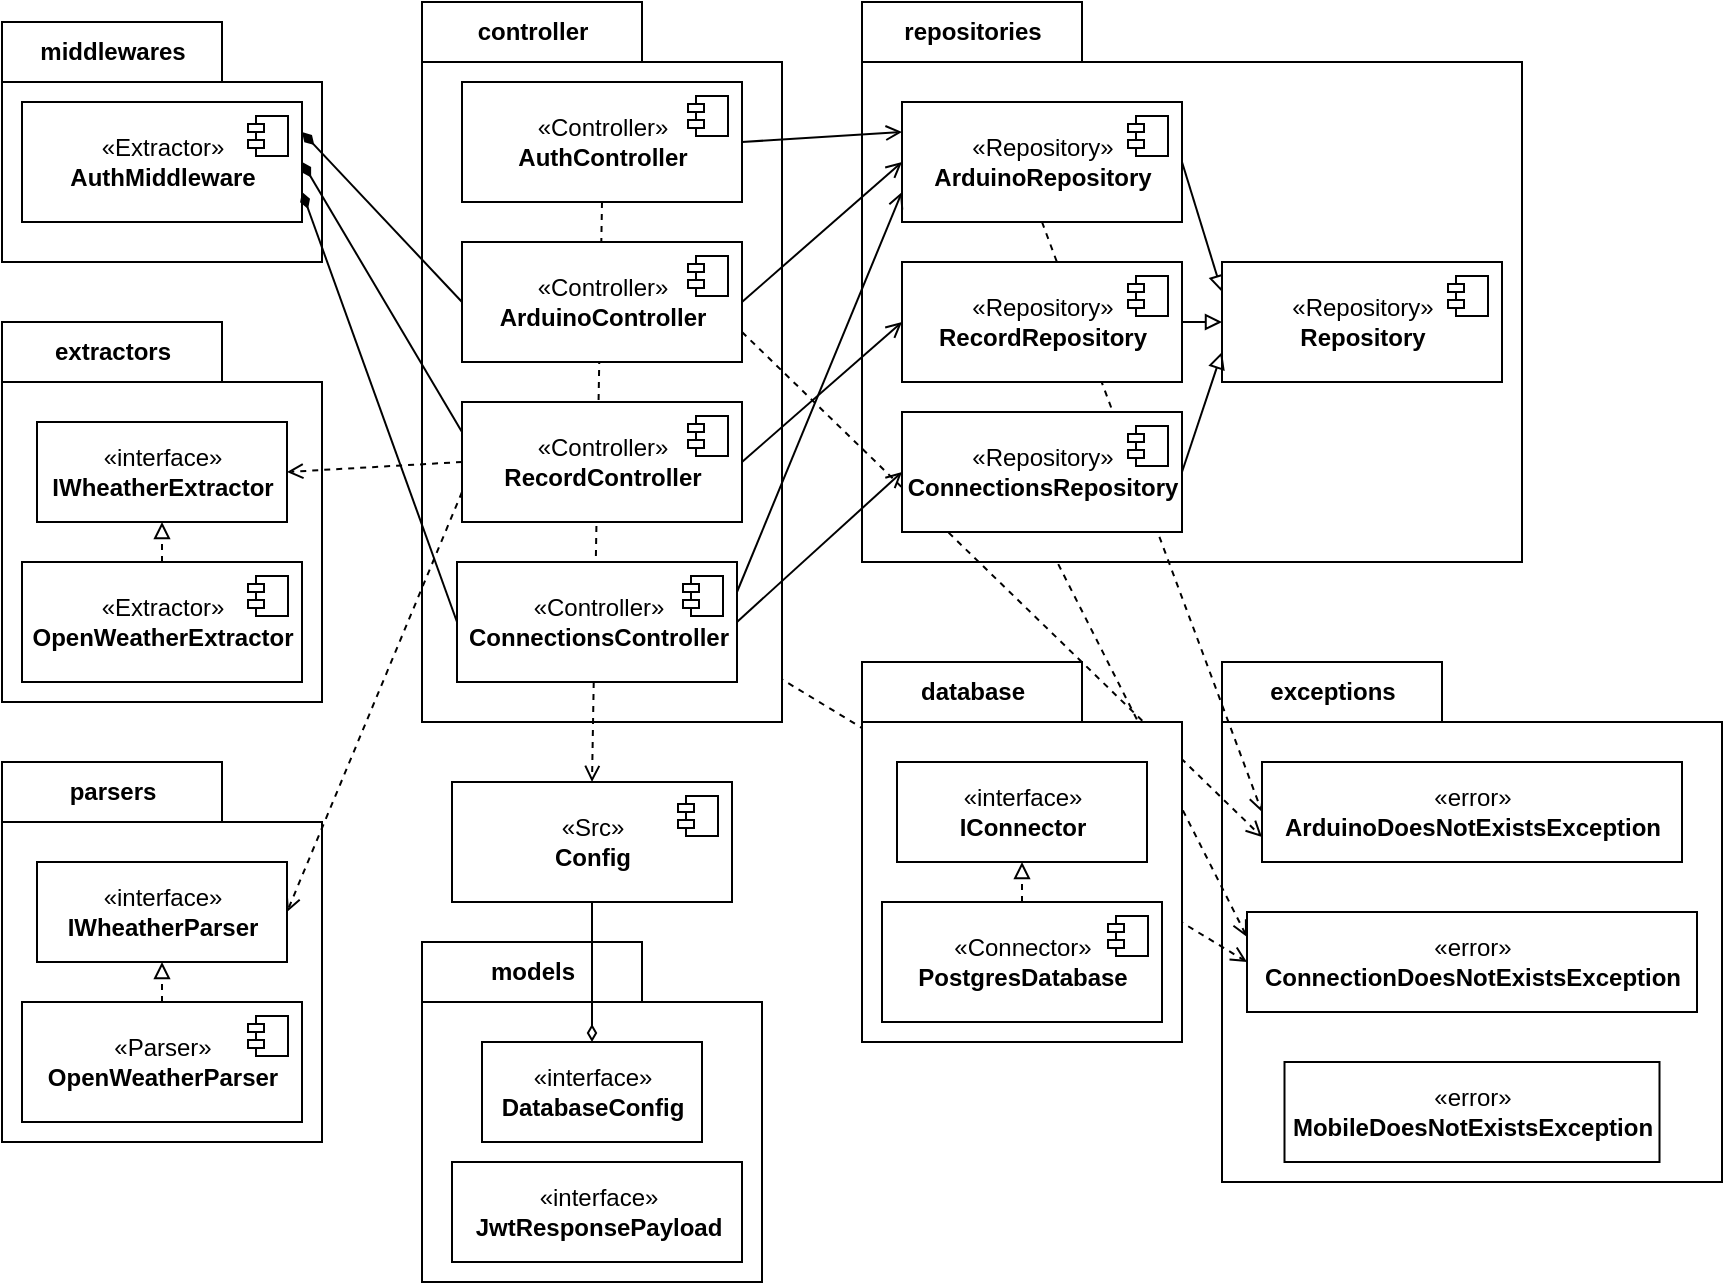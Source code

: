 <mxfile version="20.6.0" type="github">
  <diagram id="eqwL3PuyM8vPTdLs0j7_" name="Página-1">
    <mxGraphModel dx="1574" dy="857" grid="1" gridSize="10" guides="1" tooltips="1" connect="1" arrows="1" fold="1" page="1" pageScale="1" pageWidth="827" pageHeight="1169" math="0" shadow="0">
      <root>
        <mxCell id="0" />
        <mxCell id="1" parent="0" />
        <mxCell id="IN1cCxKcMP8BVI4Gp-H8-11" value="exceptions" style="shape=folder;fontStyle=1;tabWidth=110;tabHeight=30;tabPosition=left;html=1;boundedLbl=1;labelInHeader=1;container=0;collapsible=0;" parent="1" vertex="1">
          <mxGeometry x="620" y="380" width="250" height="260" as="geometry" />
        </mxCell>
        <mxCell id="IN1cCxKcMP8BVI4Gp-H8-20" style="edgeStyle=none;rounded=0;orthogonalLoop=1;jettySize=auto;html=1;exitX=0.5;exitY=1;exitDx=0;exitDy=0;entryX=0;entryY=0.25;entryDx=0;entryDy=0;dashed=1;endArrow=open;endFill=0;" parent="1" source="IN1cCxKcMP8BVI4Gp-H8-5" target="IN1cCxKcMP8BVI4Gp-H8-13" edge="1">
          <mxGeometry relative="1" as="geometry" />
        </mxCell>
        <mxCell id="IN1cCxKcMP8BVI4Gp-H8-19" style="edgeStyle=none;rounded=0;orthogonalLoop=1;jettySize=auto;html=1;exitX=1;exitY=0.75;exitDx=0;exitDy=0;entryX=0;entryY=0.5;entryDx=0;entryDy=0;dashed=1;endArrow=open;endFill=0;" parent="1" source="IN1cCxKcMP8BVI4Gp-H8-1" target="IN1cCxKcMP8BVI4Gp-H8-13" edge="1">
          <mxGeometry relative="1" as="geometry" />
        </mxCell>
        <mxCell id="LjDpb7JX_sXkQh5hrzfM-50" value="models" style="shape=folder;fontStyle=1;tabWidth=110;tabHeight=30;tabPosition=left;html=1;boundedLbl=1;labelInHeader=1;container=0;collapsible=0;" parent="1" vertex="1">
          <mxGeometry x="220" y="520" width="170" height="170" as="geometry" />
        </mxCell>
        <mxCell id="LjDpb7JX_sXkQh5hrzfM-40" value="middlewares" style="shape=folder;fontStyle=1;tabWidth=110;tabHeight=30;tabPosition=left;html=1;boundedLbl=1;labelInHeader=1;container=0;collapsible=0;" parent="1" vertex="1">
          <mxGeometry x="10" y="60" width="160" height="120" as="geometry" />
        </mxCell>
        <mxCell id="LjDpb7JX_sXkQh5hrzfM-34" value="parsers" style="shape=folder;fontStyle=1;tabWidth=110;tabHeight=30;tabPosition=left;html=1;boundedLbl=1;labelInHeader=1;container=0;collapsible=0;" parent="1" vertex="1">
          <mxGeometry x="10" y="430" width="160" height="190" as="geometry" />
        </mxCell>
        <mxCell id="LjDpb7JX_sXkQh5hrzfM-28" value="extractors" style="shape=folder;fontStyle=1;tabWidth=110;tabHeight=30;tabPosition=left;html=1;boundedLbl=1;labelInHeader=1;container=0;collapsible=0;" parent="1" vertex="1">
          <mxGeometry x="10" y="210" width="160" height="190" as="geometry" />
        </mxCell>
        <mxCell id="LjDpb7JX_sXkQh5hrzfM-2" value="controller" style="shape=folder;fontStyle=1;tabWidth=110;tabHeight=30;tabPosition=left;html=1;boundedLbl=1;labelInHeader=1;container=0;collapsible=0;" parent="1" vertex="1">
          <mxGeometry x="220" y="50" width="180" height="360" as="geometry" />
        </mxCell>
        <mxCell id="LjDpb7JX_sXkQh5hrzfM-6" value="&lt;div&gt;repositories&lt;/div&gt;" style="shape=folder;fontStyle=1;tabWidth=110;tabHeight=30;tabPosition=left;html=1;boundedLbl=1;labelInHeader=1;container=0;collapsible=0;" parent="1" vertex="1">
          <mxGeometry x="440" y="50" width="330" height="280" as="geometry" />
        </mxCell>
        <mxCell id="LjDpb7JX_sXkQh5hrzfM-10" style="rounded=0;orthogonalLoop=1;jettySize=auto;html=1;exitX=1;exitY=0.5;exitDx=0;exitDy=0;entryX=0;entryY=0.25;entryDx=0;entryDy=0;endArrow=open;endFill=0;" parent="1" source="LjDpb7JX_sXkQh5hrzfM-4" target="LjDpb7JX_sXkQh5hrzfM-8" edge="1">
          <mxGeometry relative="1" as="geometry" />
        </mxCell>
        <mxCell id="LjDpb7JX_sXkQh5hrzfM-3" value="" style="html=1;strokeColor=none;resizeWidth=1;resizeHeight=1;fillColor=none;part=1;connectable=0;allowArrows=0;deletable=0;" parent="1" vertex="1">
          <mxGeometry x="93" y="76" width="320" height="168" as="geometry">
            <mxPoint y="30" as="offset" />
          </mxGeometry>
        </mxCell>
        <mxCell id="LjDpb7JX_sXkQh5hrzfM-49" style="edgeStyle=none;rounded=0;orthogonalLoop=1;jettySize=auto;html=1;exitX=0.5;exitY=1;exitDx=0;exitDy=0;entryX=0.5;entryY=0;entryDx=0;entryDy=0;endArrow=open;endFill=0;dashed=1;" parent="1" source="LjDpb7JX_sXkQh5hrzfM-4" target="LjDpb7JX_sXkQh5hrzfM-47" edge="1">
          <mxGeometry relative="1" as="geometry" />
        </mxCell>
        <mxCell id="LjDpb7JX_sXkQh5hrzfM-4" value="«Controller»&lt;br&gt;&lt;b&gt;AuthController&lt;/b&gt;" style="html=1;dropTarget=0;" parent="1" vertex="1">
          <mxGeometry x="240" y="90" width="140" height="60" as="geometry" />
        </mxCell>
        <mxCell id="LjDpb7JX_sXkQh5hrzfM-5" value="" style="shape=module;jettyWidth=8;jettyHeight=4;" parent="LjDpb7JX_sXkQh5hrzfM-4" vertex="1">
          <mxGeometry x="1" width="20" height="20" relative="1" as="geometry">
            <mxPoint x="-27" y="7" as="offset" />
          </mxGeometry>
        </mxCell>
        <mxCell id="LjDpb7JX_sXkQh5hrzfM-7" value="" style="html=1;strokeColor=none;resizeWidth=1;resizeHeight=1;fillColor=none;part=1;connectable=0;allowArrows=0;deletable=0;" parent="1" vertex="1">
          <mxGeometry x="460" y="72" width="320" height="168" as="geometry">
            <mxPoint y="30" as="offset" />
          </mxGeometry>
        </mxCell>
        <mxCell id="LjDpb7JX_sXkQh5hrzfM-16" style="rounded=0;orthogonalLoop=1;jettySize=auto;html=1;exitX=1;exitY=0.5;exitDx=0;exitDy=0;entryX=0;entryY=0.25;entryDx=0;entryDy=0;endArrow=block;endFill=0;" parent="1" source="LjDpb7JX_sXkQh5hrzfM-8" target="LjDpb7JX_sXkQh5hrzfM-14" edge="1">
          <mxGeometry relative="1" as="geometry" />
        </mxCell>
        <mxCell id="IN1cCxKcMP8BVI4Gp-H8-17" style="edgeStyle=none;rounded=0;orthogonalLoop=1;jettySize=auto;html=1;exitX=0.5;exitY=1;exitDx=0;exitDy=0;entryX=0;entryY=0.5;entryDx=0;entryDy=0;dashed=1;endArrow=open;endFill=0;" parent="1" source="LjDpb7JX_sXkQh5hrzfM-8" target="IN1cCxKcMP8BVI4Gp-H8-12" edge="1">
          <mxGeometry relative="1" as="geometry" />
        </mxCell>
        <mxCell id="LjDpb7JX_sXkQh5hrzfM-8" value="«Repository»&lt;br&gt;&lt;b&gt;ArduinoRepository&lt;/b&gt;" style="html=1;dropTarget=0;" parent="1" vertex="1">
          <mxGeometry x="460" y="100" width="140" height="60" as="geometry" />
        </mxCell>
        <mxCell id="LjDpb7JX_sXkQh5hrzfM-9" value="" style="shape=module;jettyWidth=8;jettyHeight=4;" parent="LjDpb7JX_sXkQh5hrzfM-8" vertex="1">
          <mxGeometry x="1" width="20" height="20" relative="1" as="geometry">
            <mxPoint x="-27" y="7" as="offset" />
          </mxGeometry>
        </mxCell>
        <mxCell id="LjDpb7JX_sXkQh5hrzfM-14" value="«Repository»&lt;br&gt;&lt;b&gt;Repository&lt;/b&gt;" style="html=1;dropTarget=0;" parent="1" vertex="1">
          <mxGeometry x="620" y="180" width="140" height="60" as="geometry" />
        </mxCell>
        <mxCell id="LjDpb7JX_sXkQh5hrzfM-15" value="" style="shape=module;jettyWidth=8;jettyHeight=4;" parent="LjDpb7JX_sXkQh5hrzfM-14" vertex="1">
          <mxGeometry x="1" width="20" height="20" relative="1" as="geometry">
            <mxPoint x="-27" y="7" as="offset" />
          </mxGeometry>
        </mxCell>
        <mxCell id="LjDpb7JX_sXkQh5hrzfM-19" style="rounded=0;orthogonalLoop=1;jettySize=auto;html=1;exitX=1;exitY=0.5;exitDx=0;exitDy=0;entryX=0;entryY=0.5;entryDx=0;entryDy=0;endArrow=block;endFill=0;" parent="1" source="LjDpb7JX_sXkQh5hrzfM-17" target="LjDpb7JX_sXkQh5hrzfM-14" edge="1">
          <mxGeometry relative="1" as="geometry" />
        </mxCell>
        <mxCell id="LjDpb7JX_sXkQh5hrzfM-17" value="«Repository»&lt;br&gt;&lt;b&gt;RecordRepository&lt;/b&gt;" style="html=1;dropTarget=0;" parent="1" vertex="1">
          <mxGeometry x="460" y="180" width="140" height="60" as="geometry" />
        </mxCell>
        <mxCell id="LjDpb7JX_sXkQh5hrzfM-18" value="" style="shape=module;jettyWidth=8;jettyHeight=4;" parent="LjDpb7JX_sXkQh5hrzfM-17" vertex="1">
          <mxGeometry x="1" width="20" height="20" relative="1" as="geometry">
            <mxPoint x="-27" y="7" as="offset" />
          </mxGeometry>
        </mxCell>
        <mxCell id="LjDpb7JX_sXkQh5hrzfM-22" style="edgeStyle=none;rounded=0;orthogonalLoop=1;jettySize=auto;html=1;exitX=1;exitY=0.5;exitDx=0;exitDy=0;entryX=0;entryY=0.5;entryDx=0;entryDy=0;endArrow=open;endFill=0;" parent="1" source="LjDpb7JX_sXkQh5hrzfM-20" target="LjDpb7JX_sXkQh5hrzfM-8" edge="1">
          <mxGeometry relative="1" as="geometry" />
        </mxCell>
        <mxCell id="LjDpb7JX_sXkQh5hrzfM-45" style="edgeStyle=none;rounded=0;orthogonalLoop=1;jettySize=auto;html=1;exitX=0;exitY=0.5;exitDx=0;exitDy=0;entryX=1;entryY=0.25;entryDx=0;entryDy=0;endArrow=diamondThin;endFill=1;" parent="1" source="LjDpb7JX_sXkQh5hrzfM-20" target="LjDpb7JX_sXkQh5hrzfM-43" edge="1">
          <mxGeometry relative="1" as="geometry" />
        </mxCell>
        <mxCell id="IN1cCxKcMP8BVI4Gp-H8-16" style="edgeStyle=none;rounded=0;orthogonalLoop=1;jettySize=auto;html=1;exitX=1;exitY=0.75;exitDx=0;exitDy=0;entryX=0;entryY=0.75;entryDx=0;entryDy=0;endArrow=open;endFill=0;dashed=1;" parent="1" source="LjDpb7JX_sXkQh5hrzfM-20" target="IN1cCxKcMP8BVI4Gp-H8-12" edge="1">
          <mxGeometry relative="1" as="geometry" />
        </mxCell>
        <mxCell id="LjDpb7JX_sXkQh5hrzfM-20" value="«Controller»&lt;br&gt;&lt;b&gt;ArduinoController&lt;/b&gt;" style="html=1;dropTarget=0;" parent="1" vertex="1">
          <mxGeometry x="240" y="170" width="140" height="60" as="geometry" />
        </mxCell>
        <mxCell id="LjDpb7JX_sXkQh5hrzfM-21" value="" style="shape=module;jettyWidth=8;jettyHeight=4;" parent="LjDpb7JX_sXkQh5hrzfM-20" vertex="1">
          <mxGeometry x="1" width="20" height="20" relative="1" as="geometry">
            <mxPoint x="-27" y="7" as="offset" />
          </mxGeometry>
        </mxCell>
        <mxCell id="LjDpb7JX_sXkQh5hrzfM-25" style="edgeStyle=none;rounded=0;orthogonalLoop=1;jettySize=auto;html=1;exitX=1;exitY=0.5;exitDx=0;exitDy=0;entryX=0;entryY=0.5;entryDx=0;entryDy=0;endArrow=open;endFill=0;" parent="1" source="LjDpb7JX_sXkQh5hrzfM-23" target="LjDpb7JX_sXkQh5hrzfM-17" edge="1">
          <mxGeometry relative="1" as="geometry" />
        </mxCell>
        <mxCell id="LjDpb7JX_sXkQh5hrzfM-33" style="edgeStyle=none;rounded=0;orthogonalLoop=1;jettySize=auto;html=1;exitX=0;exitY=0.5;exitDx=0;exitDy=0;entryX=1;entryY=0.5;entryDx=0;entryDy=0;dashed=1;endArrow=open;endFill=0;" parent="1" source="LjDpb7JX_sXkQh5hrzfM-23" target="LjDpb7JX_sXkQh5hrzfM-29" edge="1">
          <mxGeometry relative="1" as="geometry" />
        </mxCell>
        <mxCell id="LjDpb7JX_sXkQh5hrzfM-39" style="edgeStyle=none;rounded=0;orthogonalLoop=1;jettySize=auto;html=1;exitX=0;exitY=0.75;exitDx=0;exitDy=0;entryX=1;entryY=0.5;entryDx=0;entryDy=0;dashed=1;endArrow=open;endFill=0;" parent="1" source="LjDpb7JX_sXkQh5hrzfM-23" target="LjDpb7JX_sXkQh5hrzfM-35" edge="1">
          <mxGeometry relative="1" as="geometry" />
        </mxCell>
        <mxCell id="LjDpb7JX_sXkQh5hrzfM-46" style="edgeStyle=none;rounded=0;orthogonalLoop=1;jettySize=auto;html=1;exitX=0;exitY=0.25;exitDx=0;exitDy=0;entryX=1;entryY=0.5;entryDx=0;entryDy=0;endArrow=diamondThin;endFill=1;" parent="1" source="LjDpb7JX_sXkQh5hrzfM-23" target="LjDpb7JX_sXkQh5hrzfM-43" edge="1">
          <mxGeometry relative="1" as="geometry" />
        </mxCell>
        <mxCell id="LjDpb7JX_sXkQh5hrzfM-23" value="«Controller»&lt;br&gt;&lt;b&gt;RecordController&lt;/b&gt;" style="html=1;dropTarget=0;" parent="1" vertex="1">
          <mxGeometry x="240" y="250" width="140" height="60" as="geometry" />
        </mxCell>
        <mxCell id="LjDpb7JX_sXkQh5hrzfM-24" value="" style="shape=module;jettyWidth=8;jettyHeight=4;" parent="LjDpb7JX_sXkQh5hrzfM-23" vertex="1">
          <mxGeometry x="1" width="20" height="20" relative="1" as="geometry">
            <mxPoint x="-27" y="7" as="offset" />
          </mxGeometry>
        </mxCell>
        <mxCell id="LjDpb7JX_sXkQh5hrzfM-29" value="&lt;div&gt;«interface»&lt;b&gt;&lt;br&gt;&lt;/b&gt;&lt;/div&gt;&lt;div&gt;&lt;b&gt;IWheatherExtractor&lt;/b&gt;&lt;/div&gt;" style="html=1;" parent="1" vertex="1">
          <mxGeometry x="27.5" y="260" width="125" height="50" as="geometry" />
        </mxCell>
        <mxCell id="LjDpb7JX_sXkQh5hrzfM-32" style="edgeStyle=none;rounded=0;orthogonalLoop=1;jettySize=auto;html=1;exitX=0.5;exitY=0;exitDx=0;exitDy=0;entryX=0.5;entryY=1;entryDx=0;entryDy=0;endArrow=block;endFill=0;dashed=1;" parent="1" source="LjDpb7JX_sXkQh5hrzfM-30" target="LjDpb7JX_sXkQh5hrzfM-29" edge="1">
          <mxGeometry relative="1" as="geometry" />
        </mxCell>
        <mxCell id="LjDpb7JX_sXkQh5hrzfM-30" value="&lt;div&gt;«Extractor»&lt;b&gt;&lt;br&gt;&lt;/b&gt;&lt;/div&gt;&lt;div&gt;&lt;b&gt;OpenWeatherExtractor&lt;/b&gt;&lt;/div&gt;" style="html=1;dropTarget=0;" parent="1" vertex="1">
          <mxGeometry x="20" y="330" width="140" height="60" as="geometry" />
        </mxCell>
        <mxCell id="LjDpb7JX_sXkQh5hrzfM-31" value="" style="shape=module;jettyWidth=8;jettyHeight=4;" parent="LjDpb7JX_sXkQh5hrzfM-30" vertex="1">
          <mxGeometry x="1" width="20" height="20" relative="1" as="geometry">
            <mxPoint x="-27" y="7" as="offset" />
          </mxGeometry>
        </mxCell>
        <mxCell id="LjDpb7JX_sXkQh5hrzfM-35" value="&lt;div&gt;«interface»&lt;b&gt;&lt;br&gt;&lt;/b&gt;&lt;/div&gt;&lt;div&gt;&lt;b&gt;IWheatherParser&lt;/b&gt;&lt;/div&gt;" style="html=1;" parent="1" vertex="1">
          <mxGeometry x="27.5" y="480" width="125" height="50" as="geometry" />
        </mxCell>
        <mxCell id="LjDpb7JX_sXkQh5hrzfM-36" style="edgeStyle=none;rounded=0;orthogonalLoop=1;jettySize=auto;html=1;exitX=0.5;exitY=0;exitDx=0;exitDy=0;entryX=0.5;entryY=1;entryDx=0;entryDy=0;endArrow=block;endFill=0;dashed=1;" parent="1" source="LjDpb7JX_sXkQh5hrzfM-37" target="LjDpb7JX_sXkQh5hrzfM-35" edge="1">
          <mxGeometry relative="1" as="geometry" />
        </mxCell>
        <mxCell id="LjDpb7JX_sXkQh5hrzfM-37" value="&lt;div&gt;«Parser»&lt;b&gt;&lt;br&gt;&lt;/b&gt;&lt;/div&gt;&lt;div&gt;&lt;b&gt;OpenWeatherParser&lt;/b&gt;&lt;/div&gt;" style="html=1;dropTarget=0;" parent="1" vertex="1">
          <mxGeometry x="20" y="550" width="140" height="60" as="geometry" />
        </mxCell>
        <mxCell id="LjDpb7JX_sXkQh5hrzfM-38" value="" style="shape=module;jettyWidth=8;jettyHeight=4;" parent="LjDpb7JX_sXkQh5hrzfM-37" vertex="1">
          <mxGeometry x="1" width="20" height="20" relative="1" as="geometry">
            <mxPoint x="-27" y="7" as="offset" />
          </mxGeometry>
        </mxCell>
        <mxCell id="LjDpb7JX_sXkQh5hrzfM-43" value="&lt;div&gt;«Extractor»&lt;b&gt;&lt;br&gt;&lt;/b&gt;&lt;/div&gt;&lt;div&gt;&lt;b&gt;AuthMiddleware&lt;/b&gt;&lt;/div&gt;" style="html=1;dropTarget=0;" parent="1" vertex="1">
          <mxGeometry x="20" y="100" width="140" height="60" as="geometry" />
        </mxCell>
        <mxCell id="LjDpb7JX_sXkQh5hrzfM-44" value="" style="shape=module;jettyWidth=8;jettyHeight=4;" parent="LjDpb7JX_sXkQh5hrzfM-43" vertex="1">
          <mxGeometry x="1" width="20" height="20" relative="1" as="geometry">
            <mxPoint x="-27" y="7" as="offset" />
          </mxGeometry>
        </mxCell>
        <mxCell id="LjDpb7JX_sXkQh5hrzfM-58" style="edgeStyle=none;rounded=0;orthogonalLoop=1;jettySize=auto;html=1;exitX=0.5;exitY=1;exitDx=0;exitDy=0;entryX=0.5;entryY=0;entryDx=0;entryDy=0;endArrow=diamondThin;endFill=0;" parent="1" source="LjDpb7JX_sXkQh5hrzfM-47" target="LjDpb7JX_sXkQh5hrzfM-56" edge="1">
          <mxGeometry relative="1" as="geometry" />
        </mxCell>
        <mxCell id="LjDpb7JX_sXkQh5hrzfM-47" value="&lt;div&gt;«Src»&lt;/div&gt;&lt;div&gt;&lt;b&gt;Config&lt;/b&gt;&lt;/div&gt;" style="html=1;dropTarget=0;" parent="1" vertex="1">
          <mxGeometry x="235" y="440" width="140" height="60" as="geometry" />
        </mxCell>
        <mxCell id="LjDpb7JX_sXkQh5hrzfM-48" value="" style="shape=module;jettyWidth=8;jettyHeight=4;" parent="LjDpb7JX_sXkQh5hrzfM-47" vertex="1">
          <mxGeometry x="1" width="20" height="20" relative="1" as="geometry">
            <mxPoint x="-27" y="7" as="offset" />
          </mxGeometry>
        </mxCell>
        <mxCell id="LjDpb7JX_sXkQh5hrzfM-56" value="«interface»&lt;br&gt;&lt;div&gt;&lt;b&gt;DatabaseConfig&lt;/b&gt;&lt;/div&gt;" style="html=1;" parent="1" vertex="1">
          <mxGeometry x="250" y="570" width="110" height="50" as="geometry" />
        </mxCell>
        <mxCell id="LjDpb7JX_sXkQh5hrzfM-57" value="«interface»&lt;br&gt;&lt;div&gt;&lt;b&gt;JwtResponsePayload&lt;/b&gt;&lt;/div&gt;" style="html=1;" parent="1" vertex="1">
          <mxGeometry x="235" y="630" width="145" height="50" as="geometry" />
        </mxCell>
        <mxCell id="LjDpb7JX_sXkQh5hrzfM-66" value="database" style="shape=folder;fontStyle=1;tabWidth=110;tabHeight=30;tabPosition=left;html=1;boundedLbl=1;labelInHeader=1;container=0;collapsible=0;" parent="1" vertex="1">
          <mxGeometry x="440" y="380" width="160" height="190" as="geometry" />
        </mxCell>
        <mxCell id="LjDpb7JX_sXkQh5hrzfM-67" value="&lt;div&gt;«interface»&lt;b&gt;&lt;br&gt;&lt;/b&gt;&lt;/div&gt;&lt;b&gt;IConnector&lt;/b&gt;" style="html=1;" parent="1" vertex="1">
          <mxGeometry x="457.5" y="430" width="125" height="50" as="geometry" />
        </mxCell>
        <mxCell id="LjDpb7JX_sXkQh5hrzfM-68" style="edgeStyle=none;rounded=0;orthogonalLoop=1;jettySize=auto;html=1;exitX=0.5;exitY=0;exitDx=0;exitDy=0;entryX=0.5;entryY=1;entryDx=0;entryDy=0;endArrow=block;endFill=0;dashed=1;" parent="1" source="LjDpb7JX_sXkQh5hrzfM-69" target="LjDpb7JX_sXkQh5hrzfM-67" edge="1">
          <mxGeometry relative="1" as="geometry" />
        </mxCell>
        <mxCell id="LjDpb7JX_sXkQh5hrzfM-69" value="&lt;div&gt;«Connector»&lt;b&gt;&lt;br&gt;&lt;/b&gt;&lt;/div&gt;&lt;div&gt;&lt;b&gt;PostgresDatabase&lt;/b&gt;&lt;/div&gt;" style="html=1;dropTarget=0;" parent="1" vertex="1">
          <mxGeometry x="450" y="500" width="140" height="60" as="geometry" />
        </mxCell>
        <mxCell id="LjDpb7JX_sXkQh5hrzfM-70" value="" style="shape=module;jettyWidth=8;jettyHeight=4;" parent="LjDpb7JX_sXkQh5hrzfM-69" vertex="1">
          <mxGeometry x="1" width="20" height="20" relative="1" as="geometry">
            <mxPoint x="-27" y="7" as="offset" />
          </mxGeometry>
        </mxCell>
        <mxCell id="IN1cCxKcMP8BVI4Gp-H8-4" style="rounded=0;orthogonalLoop=1;jettySize=auto;html=1;exitX=0;exitY=0.5;exitDx=0;exitDy=0;entryX=1;entryY=0.75;entryDx=0;entryDy=0;endArrow=diamondThin;endFill=1;" parent="1" source="IN1cCxKcMP8BVI4Gp-H8-1" target="LjDpb7JX_sXkQh5hrzfM-43" edge="1">
          <mxGeometry relative="1" as="geometry" />
        </mxCell>
        <mxCell id="IN1cCxKcMP8BVI4Gp-H8-7" style="edgeStyle=none;rounded=0;orthogonalLoop=1;jettySize=auto;html=1;exitX=1;exitY=0.25;exitDx=0;exitDy=0;entryX=0;entryY=0.75;entryDx=0;entryDy=0;endArrow=open;endFill=0;" parent="1" source="IN1cCxKcMP8BVI4Gp-H8-1" target="LjDpb7JX_sXkQh5hrzfM-8" edge="1">
          <mxGeometry relative="1" as="geometry" />
        </mxCell>
        <mxCell id="IN1cCxKcMP8BVI4Gp-H8-8" style="edgeStyle=none;rounded=0;orthogonalLoop=1;jettySize=auto;html=1;exitX=1;exitY=0.5;exitDx=0;exitDy=0;entryX=0;entryY=0.5;entryDx=0;entryDy=0;endArrow=open;endFill=0;" parent="1" source="IN1cCxKcMP8BVI4Gp-H8-1" target="IN1cCxKcMP8BVI4Gp-H8-5" edge="1">
          <mxGeometry relative="1" as="geometry" />
        </mxCell>
        <mxCell id="IN1cCxKcMP8BVI4Gp-H8-1" value="«Controller»&lt;br&gt;&lt;div&gt;&lt;b&gt;ConnectionsController&lt;/b&gt;&lt;/div&gt;" style="html=1;dropTarget=0;" parent="1" vertex="1">
          <mxGeometry x="237.5" y="330" width="140" height="60" as="geometry" />
        </mxCell>
        <mxCell id="IN1cCxKcMP8BVI4Gp-H8-2" value="" style="shape=module;jettyWidth=8;jettyHeight=4;" parent="IN1cCxKcMP8BVI4Gp-H8-1" vertex="1">
          <mxGeometry x="1" width="20" height="20" relative="1" as="geometry">
            <mxPoint x="-27" y="7" as="offset" />
          </mxGeometry>
        </mxCell>
        <mxCell id="IN1cCxKcMP8BVI4Gp-H8-9" style="edgeStyle=none;rounded=0;orthogonalLoop=1;jettySize=auto;html=1;exitX=1;exitY=0.5;exitDx=0;exitDy=0;entryX=0;entryY=0.75;entryDx=0;entryDy=0;endArrow=block;endFill=0;" parent="1" source="IN1cCxKcMP8BVI4Gp-H8-5" target="LjDpb7JX_sXkQh5hrzfM-14" edge="1">
          <mxGeometry relative="1" as="geometry" />
        </mxCell>
        <mxCell id="IN1cCxKcMP8BVI4Gp-H8-5" value="«Repository»&lt;br&gt;&lt;b&gt;ConnectionsRepository&lt;/b&gt;" style="html=1;dropTarget=0;" parent="1" vertex="1">
          <mxGeometry x="460" y="255" width="140" height="60" as="geometry" />
        </mxCell>
        <mxCell id="IN1cCxKcMP8BVI4Gp-H8-6" value="" style="shape=module;jettyWidth=8;jettyHeight=4;" parent="IN1cCxKcMP8BVI4Gp-H8-5" vertex="1">
          <mxGeometry x="1" width="20" height="20" relative="1" as="geometry">
            <mxPoint x="-27" y="7" as="offset" />
          </mxGeometry>
        </mxCell>
        <mxCell id="IN1cCxKcMP8BVI4Gp-H8-12" value="«error»&lt;br&gt;&lt;div&gt;&lt;b&gt;ArduinoDoesNotExistsException&lt;/b&gt;&lt;/div&gt;" style="html=1;" parent="1" vertex="1">
          <mxGeometry x="640" y="430" width="210" height="50" as="geometry" />
        </mxCell>
        <mxCell id="IN1cCxKcMP8BVI4Gp-H8-13" value="«error»&lt;br&gt;&lt;div&gt;&lt;b&gt;ConnectionDoesNotExistsException&lt;/b&gt;&lt;/div&gt;" style="html=1;" parent="1" vertex="1">
          <mxGeometry x="632.5" y="505" width="225" height="50" as="geometry" />
        </mxCell>
        <mxCell id="IN1cCxKcMP8BVI4Gp-H8-14" value="«error»&lt;br&gt;&lt;div&gt;&lt;b&gt;MobileDoesNotExistsException&lt;/b&gt;&lt;/div&gt;" style="html=1;" parent="1" vertex="1">
          <mxGeometry x="651.25" y="580" width="187.5" height="50" as="geometry" />
        </mxCell>
        <mxCell id="IN1cCxKcMP8BVI4Gp-H8-15" style="edgeStyle=none;rounded=0;orthogonalLoop=1;jettySize=auto;html=1;exitX=0;exitY=0;exitDx=0;exitDy=135;exitPerimeter=0;endArrow=block;endFill=0;" parent="1" source="IN1cCxKcMP8BVI4Gp-H8-11" target="IN1cCxKcMP8BVI4Gp-H8-11" edge="1">
          <mxGeometry relative="1" as="geometry" />
        </mxCell>
      </root>
    </mxGraphModel>
  </diagram>
</mxfile>
